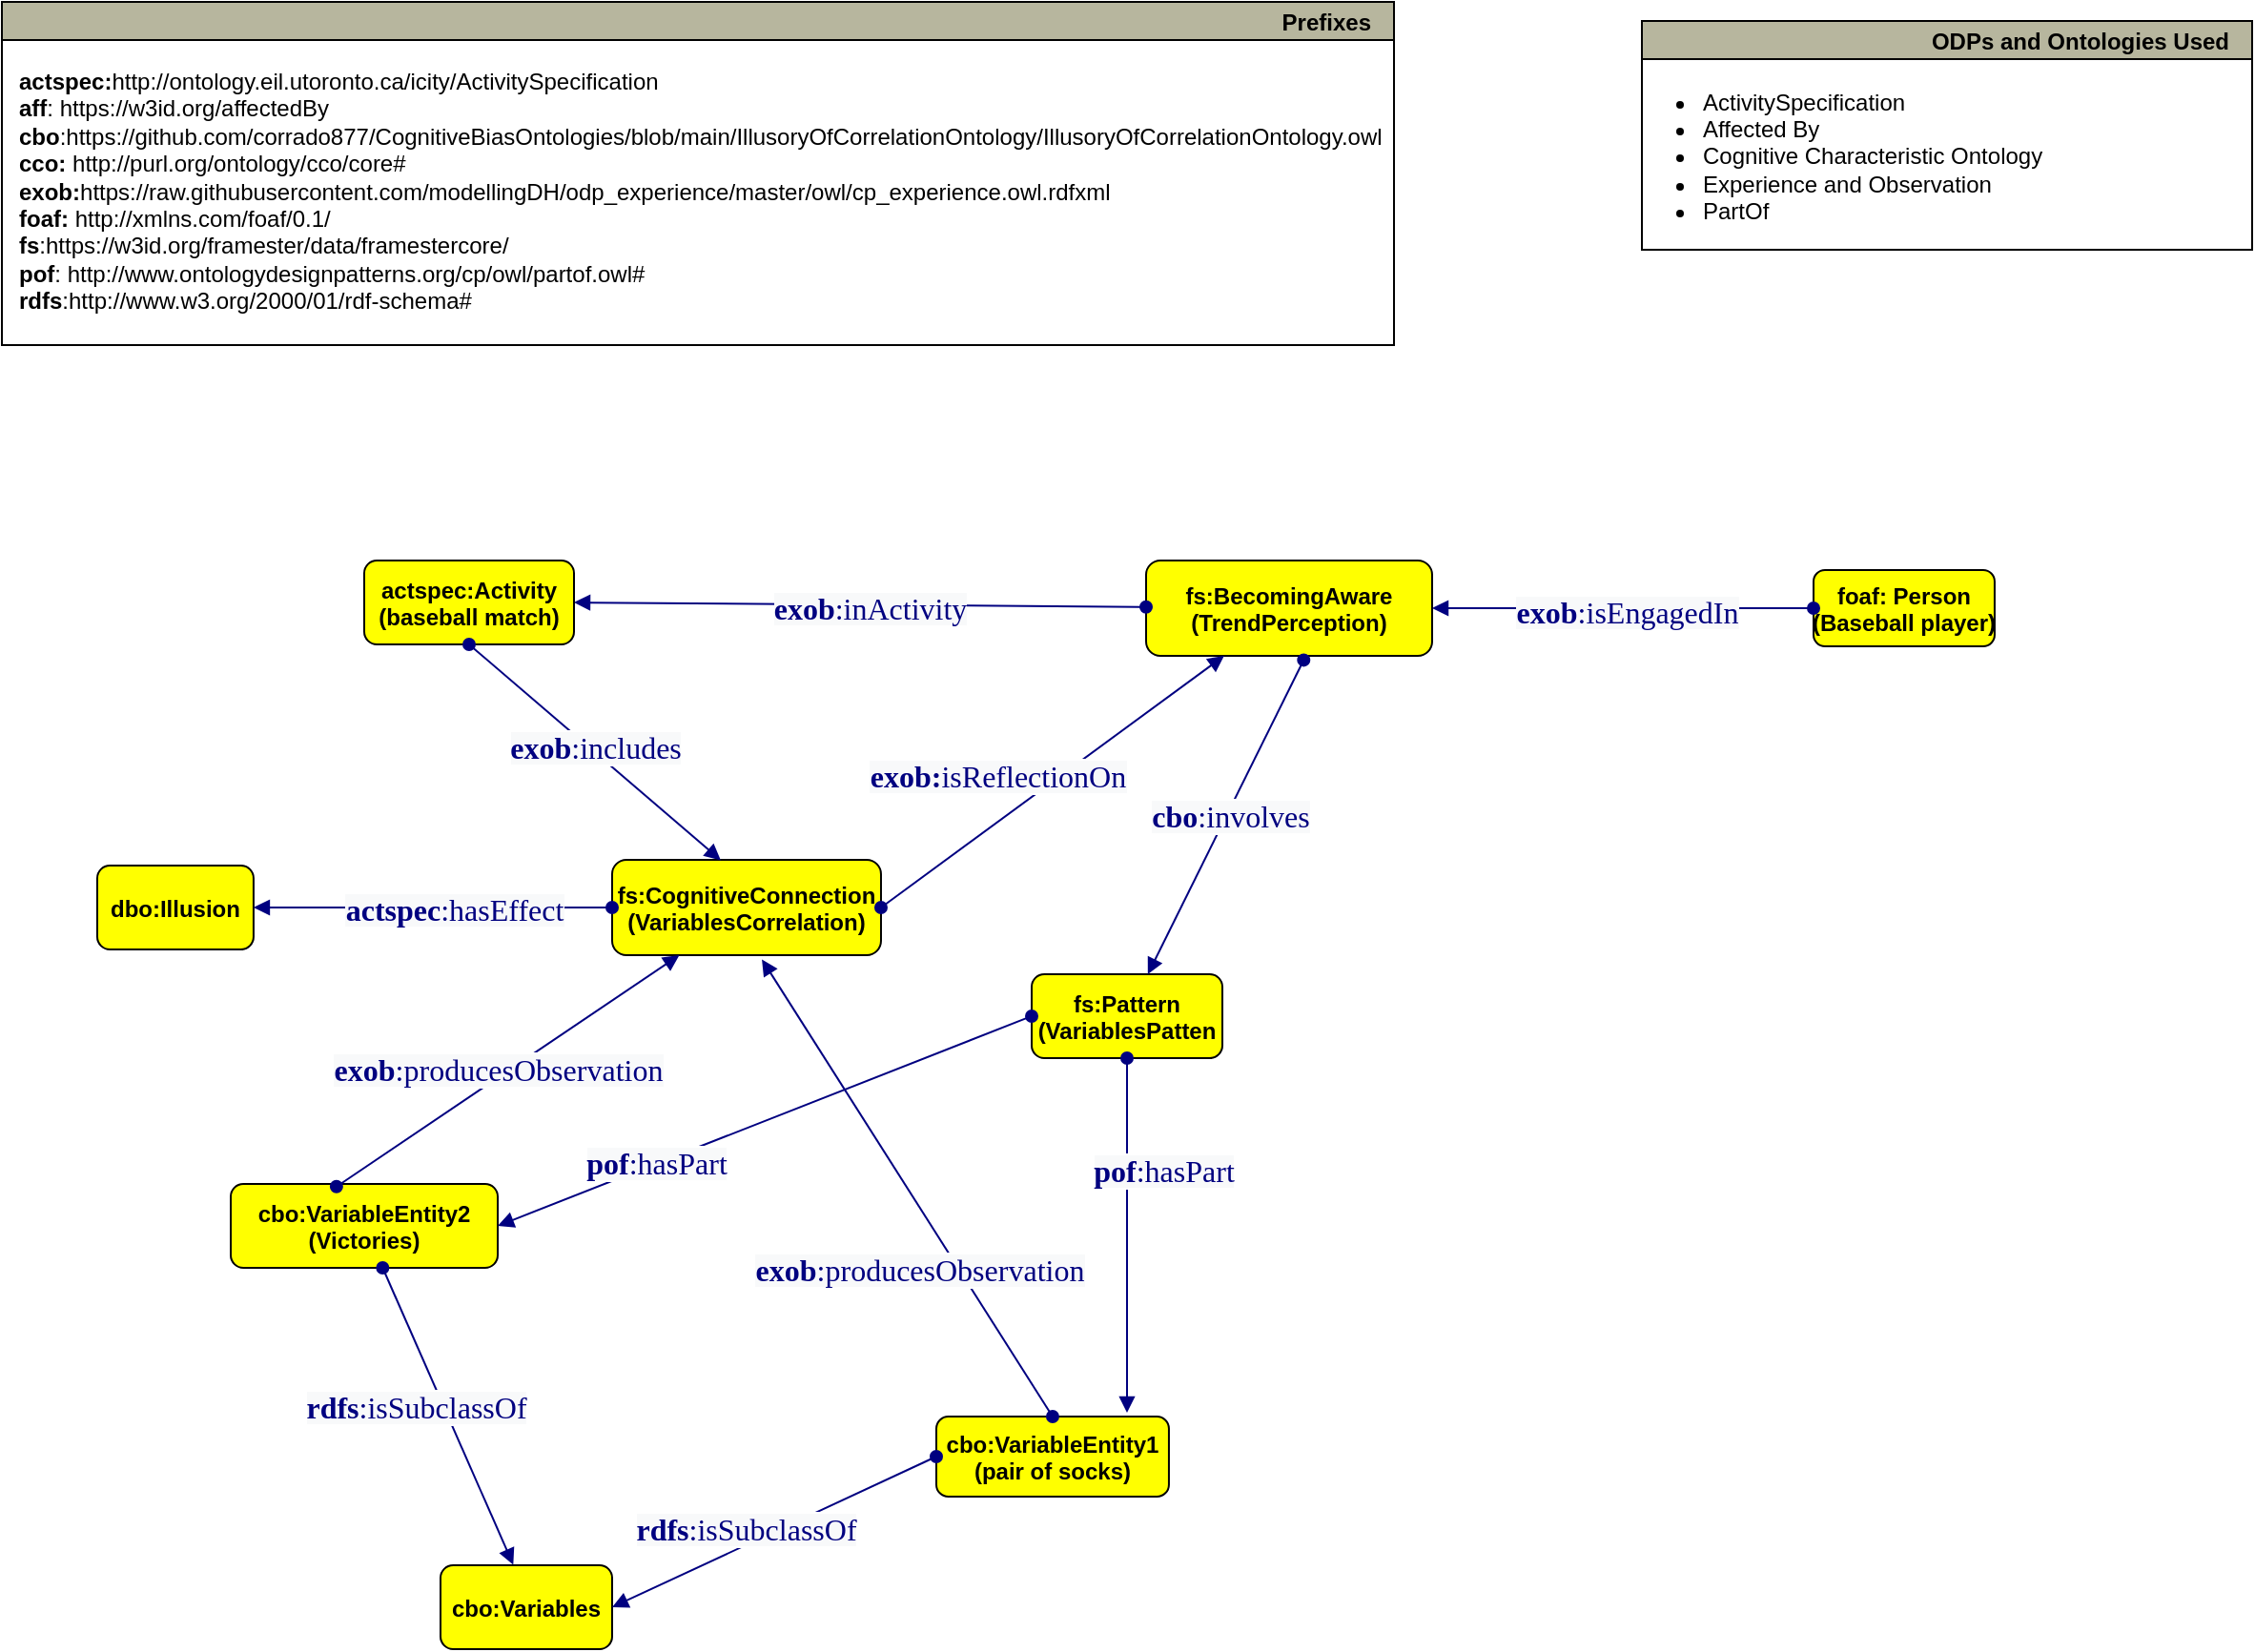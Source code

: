 <mxfile version="23.1.7" type="device">
  <diagram id="TT8WWTOxTNUSlIMXdxdx" name="Page-1">
    <mxGraphModel dx="1841" dy="1715" grid="1" gridSize="10" guides="1" tooltips="1" connect="1" arrows="1" fold="1" page="1" pageScale="1" pageWidth="827" pageHeight="1169" math="0" shadow="0">
      <root>
        <mxCell id="0" />
        <mxCell id="1" parent="0" />
        <mxCell id="SKrHwn_6_twiPewyShYr-1" value="foaf: Person&#xa;(Baseball player)" style="graphMlID=n4;shape=rect;rounded=1;arcsize=30;fillColor=#ffff00;strokeColor=#000000;strokeWidth=1.0;fontStyle=1" parent="1" vertex="1">
          <mxGeometry x="630" y="128" width="94.97" height="40" as="geometry" />
        </mxCell>
        <mxCell id="68QGnL6lObhzxrOEoNof-1" value="" style="graphMlID=e0;rounded=0;endArrow=block;strokeColor=#000080;strokeWidth=1.0;startArrow=oval;startFill=1;endFill=1;exitX=0;exitY=0.5;exitDx=0;exitDy=0;entryX=1;entryY=0.5;entryDx=0;entryDy=0;" parent="1" source="SKrHwn_6_twiPewyShYr-1" target="RSyCqdyMON4DzPg3mdLE-1" edge="1">
          <mxGeometry relative="1" as="geometry">
            <mxPoint x="500" y="100" as="sourcePoint" />
            <mxPoint x="430" y="160" as="targetPoint" />
          </mxGeometry>
        </mxCell>
        <mxCell id="68QGnL6lObhzxrOEoNof-2" value="&lt;span style=&quot;color: rgb(0 , 0 , 128) ; font-family: &amp;quot;dialog&amp;quot; ; font-size: 16px ; background-color: rgb(248 , 249 , 250)&quot;&gt;&lt;b&gt;exob&lt;/b&gt;:isEngagedIn&lt;/span&gt;" style="text;html=1;align=center;verticalAlign=middle;resizable=0;points=[];labelBackgroundColor=#ffffff;" parent="68QGnL6lObhzxrOEoNof-1" vertex="1" connectable="0">
          <mxGeometry x="-0.017" y="2" relative="1" as="geometry">
            <mxPoint as="offset" />
          </mxGeometry>
        </mxCell>
        <mxCell id="RSyCqdyMON4DzPg3mdLE-1" value="fs:BecomingAware&#xa;(TrendPerception)" style="graphMlID=n4;shape=rect;rounded=1;arcsize=30;fillColor=#ffff00;strokeColor=#000000;strokeWidth=1.0;fontStyle=1" parent="1" vertex="1">
          <mxGeometry x="280" y="123" width="150" height="50" as="geometry" />
        </mxCell>
        <mxCell id="4798ugVQR6CEGWnT5jVD-1" value="" style="graphMlID=e0;rounded=0;endArrow=block;strokeColor=#000080;strokeWidth=1.0;startArrow=oval;startFill=1;endFill=1;entryX=1;entryY=0.5;entryDx=0;entryDy=0;" parent="1" source="RSyCqdyMON4DzPg3mdLE-1" target="cGCSp1flGnfeDs-r0S0j-1" edge="1">
          <mxGeometry relative="1" as="geometry">
            <mxPoint x="90" y="120" as="sourcePoint" />
            <mxPoint x="-10" y="148" as="targetPoint" />
          </mxGeometry>
        </mxCell>
        <mxCell id="4798ugVQR6CEGWnT5jVD-2" value="&lt;span style=&quot;color: rgb(0 , 0 , 128) ; font-family: &amp;quot;dialog&amp;quot; ; font-size: 16px ; background-color: rgb(248 , 249 , 250)&quot;&gt;&lt;b&gt;exob&lt;/b&gt;:inActivity&lt;/span&gt;" style="text;html=1;align=center;verticalAlign=middle;resizable=0;points=[];labelBackgroundColor=#ffffff;rotation=0;" parent="4798ugVQR6CEGWnT5jVD-1" vertex="1" connectable="0">
          <mxGeometry x="-0.017" y="2" relative="1" as="geometry">
            <mxPoint x="2" as="offset" />
          </mxGeometry>
        </mxCell>
        <mxCell id="cGCSp1flGnfeDs-r0S0j-1" value="actspec:Activity&#xa;(baseball match)" style="graphMlID=n4;shape=rect;rounded=1;arcsize=30;fillColor=#ffff00;strokeColor=#000000;strokeWidth=1.0;fontStyle=1" parent="1" vertex="1">
          <mxGeometry x="-130" y="123" width="110" height="44" as="geometry" />
        </mxCell>
        <mxCell id="0dysBMGijNRupvYEnad4-1" value="fs:Pattern&#xa;(VariablesPatten" style="graphMlID=n4;shape=rect;rounded=1;arcsize=30;fillColor=#ffff00;strokeColor=#000000;strokeWidth=1.0;fontStyle=1" parent="1" vertex="1">
          <mxGeometry x="220" y="340" width="100" height="44" as="geometry" />
        </mxCell>
        <mxCell id="0dysBMGijNRupvYEnad4-3" value="" style="graphMlID=e0;rounded=0;endArrow=block;strokeColor=#000080;strokeWidth=1.0;startArrow=oval;startFill=1;endFill=1;exitX=0.551;exitY=1.044;exitDx=0;exitDy=0;exitPerimeter=0;" parent="1" source="RSyCqdyMON4DzPg3mdLE-1" target="0dysBMGijNRupvYEnad4-1" edge="1">
          <mxGeometry relative="1" as="geometry">
            <mxPoint x="-50" y="300.082" as="sourcePoint" />
            <mxPoint x="101" y="300" as="targetPoint" />
          </mxGeometry>
        </mxCell>
        <mxCell id="0dysBMGijNRupvYEnad4-4" value="&lt;span style=&quot;color: rgb(0 , 0 , 128) ; font-family: &amp;quot;dialog&amp;quot; ; font-size: 16px ; background-color: rgb(248 , 249 , 250)&quot;&gt;&lt;b&gt;cbo&lt;/b&gt;:involves&lt;/span&gt;" style="text;html=1;align=center;verticalAlign=middle;resizable=0;points=[];labelBackgroundColor=#ffffff;" parent="0dysBMGijNRupvYEnad4-3" vertex="1" connectable="0">
          <mxGeometry x="-0.017" y="2" relative="1" as="geometry">
            <mxPoint as="offset" />
          </mxGeometry>
        </mxCell>
        <mxCell id="Nfzc0pXYAsq9ZPCf8oNW-1" value="cbo:VariableEntity2&#xa;(Victories)" style="graphMlID=n4;shape=rect;rounded=1;arcsize=30;fillColor=#ffff00;strokeColor=#000000;strokeWidth=1.0;fontStyle=1" parent="1" vertex="1">
          <mxGeometry x="-200" y="450" width="140" height="44" as="geometry" />
        </mxCell>
        <mxCell id="PaXvCF6I9jZfVOhks1jT-1" value="cbo:VariableEntity1&#xa;(pair of socks)" style="graphMlID=n4;shape=rect;rounded=1;arcsize=30;fillColor=#ffff00;strokeColor=#000000;strokeWidth=1.0;fontStyle=1" parent="1" vertex="1">
          <mxGeometry x="170" y="572" width="121.97" height="42" as="geometry" />
        </mxCell>
        <mxCell id="5BQml85dscBmbz3Mg7MK-1" value="cbo:Variables" style="graphMlID=n4;shape=rect;rounded=1;arcsize=30;fillColor=#ffff00;strokeColor=#000000;strokeWidth=1.0;fontStyle=1" parent="1" vertex="1">
          <mxGeometry x="-90" y="650" width="90" height="44" as="geometry" />
        </mxCell>
        <mxCell id="r5BaJk7cRrCO1Sx6e4Hi-1" value="fs:CognitiveConnection&#xa;(VariablesCorrelation)" style="graphMlID=n4;shape=rect;rounded=1;arcsize=30;fillColor=#ffff00;strokeColor=#000000;strokeWidth=1.0;fontStyle=1" parent="1" vertex="1">
          <mxGeometry x="-1.776e-15" y="280" width="140.99" height="50" as="geometry" />
        </mxCell>
        <mxCell id="5zVd2lZ5E0JLYklkrZC7-1" value="dbo:Illusion" style="graphMlID=n4;shape=rect;rounded=1;arcsize=30;fillColor=#ffff00;strokeColor=#000000;strokeWidth=1.0;fontStyle=1" parent="1" vertex="1">
          <mxGeometry x="-270" y="283" width="81.968" height="44" as="geometry" />
        </mxCell>
        <mxCell id="fdhvtoYpFGsnpXYKr_OA-1" value="" style="graphMlID=e0;rounded=0;endArrow=block;strokeColor=#000080;strokeWidth=1.0;startArrow=oval;startFill=1;endFill=1;exitX=1;exitY=0.5;exitDx=0;exitDy=0;" parent="1" source="r5BaJk7cRrCO1Sx6e4Hi-1" target="RSyCqdyMON4DzPg3mdLE-1" edge="1">
          <mxGeometry relative="1" as="geometry">
            <mxPoint x="10" y="420" as="sourcePoint" />
            <mxPoint x="213" y="247" as="targetPoint" />
          </mxGeometry>
        </mxCell>
        <mxCell id="fdhvtoYpFGsnpXYKr_OA-2" value="&lt;span style=&quot;color: rgb(0 , 0 , 128) ; font-family: &amp;quot;dialog&amp;quot; ; font-size: 16px ; background-color: rgb(248 , 249 , 250)&quot;&gt;&lt;b&gt;exob:&lt;/b&gt;isReflectionOn&lt;/span&gt;" style="text;html=1;align=center;verticalAlign=middle;resizable=0;points=[];labelBackgroundColor=#ffffff;" parent="fdhvtoYpFGsnpXYKr_OA-1" vertex="1" connectable="0">
          <mxGeometry x="-0.017" y="2" relative="1" as="geometry">
            <mxPoint x="-26" y="-3" as="offset" />
          </mxGeometry>
        </mxCell>
        <mxCell id="IVDwkpUoPfl4zHWqHd1Y-1" value="" style="graphMlID=e0;rounded=0;endArrow=block;strokeColor=#000080;strokeWidth=1.0;startArrow=oval;startFill=1;endFill=1;exitX=0;exitY=0.5;exitDx=0;exitDy=0;entryX=1;entryY=0.5;entryDx=0;entryDy=0;" parent="1" source="r5BaJk7cRrCO1Sx6e4Hi-1" target="5zVd2lZ5E0JLYklkrZC7-1" edge="1">
          <mxGeometry relative="1" as="geometry">
            <mxPoint x="-40" y="370" as="sourcePoint" />
            <mxPoint x="107" y="391" as="targetPoint" />
          </mxGeometry>
        </mxCell>
        <mxCell id="IVDwkpUoPfl4zHWqHd1Y-2" value="&lt;span style=&quot;color: rgb(0 , 0 , 128) ; font-family: &amp;quot;dialog&amp;quot; ; font-size: 16px ; background-color: rgb(248 , 249 , 250)&quot;&gt;&lt;b&gt;actspec&lt;/b&gt;:hasEffect&lt;/span&gt;" style="text;html=1;align=center;verticalAlign=middle;resizable=0;points=[];labelBackgroundColor=#ffffff;" parent="IVDwkpUoPfl4zHWqHd1Y-1" vertex="1" connectable="0">
          <mxGeometry x="-0.017" y="2" relative="1" as="geometry">
            <mxPoint x="9" y="-1" as="offset" />
          </mxGeometry>
        </mxCell>
        <mxCell id="nUIWDEqcpl7onQj3Z09r-1" value="" style="graphMlID=e0;rounded=0;endArrow=block;strokeColor=#000080;strokeWidth=1.0;startArrow=oval;startFill=1;endFill=1;exitX=0.5;exitY=1;exitDx=0;exitDy=0;entryX=0.404;entryY=0.004;entryDx=0;entryDy=0;entryPerimeter=0;" parent="1" source="cGCSp1flGnfeDs-r0S0j-1" target="r5BaJk7cRrCO1Sx6e4Hi-1" edge="1">
          <mxGeometry relative="1" as="geometry">
            <mxPoint x="-240" y="180" as="sourcePoint" />
            <mxPoint x="57" y="394" as="targetPoint" />
          </mxGeometry>
        </mxCell>
        <mxCell id="nUIWDEqcpl7onQj3Z09r-2" value="&lt;font face=&quot;dialog&quot; color=&quot;#000080&quot;&gt;&lt;span style=&quot;font-size: 16px; background-color: rgb(248, 249, 250);&quot;&gt;&lt;b&gt;exob&lt;/b&gt;:includes&lt;/span&gt;&lt;/font&gt;" style="text;html=1;align=center;verticalAlign=middle;resizable=0;points=[];labelBackgroundColor=#ffffff;" parent="nUIWDEqcpl7onQj3Z09r-1" vertex="1" connectable="0">
          <mxGeometry x="-0.017" y="2" relative="1" as="geometry">
            <mxPoint as="offset" />
          </mxGeometry>
        </mxCell>
        <mxCell id="N8_dEedzuJTawHIxHsca-1" value="" style="graphMlID=e0;rounded=0;endArrow=block;strokeColor=#000080;strokeWidth=1.0;startArrow=oval;startFill=1;endFill=1;exitX=0;exitY=0.5;exitDx=0;exitDy=0;entryX=1;entryY=0.5;entryDx=0;entryDy=0;" parent="1" source="0dysBMGijNRupvYEnad4-1" target="Nfzc0pXYAsq9ZPCf8oNW-1" edge="1">
          <mxGeometry relative="1" as="geometry">
            <mxPoint x="87" y="638" as="sourcePoint" />
            <mxPoint x="-120" y="430" as="targetPoint" />
          </mxGeometry>
        </mxCell>
        <mxCell id="N8_dEedzuJTawHIxHsca-2" value="&lt;span style=&quot;color: rgb(0 , 0 , 128) ; font-family: &amp;quot;dialog&amp;quot; ; font-size: 16px ; background-color: rgb(248 , 249 , 250)&quot;&gt;&lt;b&gt;pof&lt;/b&gt;:hasPart&lt;/span&gt;" style="text;html=1;align=center;verticalAlign=middle;resizable=0;points=[];labelBackgroundColor=#ffffff;" parent="N8_dEedzuJTawHIxHsca-1" vertex="1" connectable="0">
          <mxGeometry x="-0.017" y="2" relative="1" as="geometry">
            <mxPoint x="-60" y="21" as="offset" />
          </mxGeometry>
        </mxCell>
        <mxCell id="N8_dEedzuJTawHIxHsca-3" value="" style="graphMlID=e0;rounded=0;endArrow=block;strokeColor=#000080;strokeWidth=1.0;startArrow=oval;startFill=1;endFill=1;exitX=0.5;exitY=1;exitDx=0;exitDy=0;" parent="1" source="0dysBMGijNRupvYEnad4-1" edge="1">
          <mxGeometry relative="1" as="geometry">
            <mxPoint x="550" y="738" as="sourcePoint" />
            <mxPoint x="270" y="570" as="targetPoint" />
          </mxGeometry>
        </mxCell>
        <mxCell id="N8_dEedzuJTawHIxHsca-4" value="&lt;span style=&quot;color: rgb(0 , 0 , 128) ; font-family: &amp;quot;dialog&amp;quot; ; font-size: 16px ; background-color: rgb(248 , 249 , 250)&quot;&gt;&lt;b&gt;pof&lt;/b&gt;:hasPart&lt;/span&gt;" style="text;html=1;align=center;verticalAlign=middle;resizable=0;points=[];labelBackgroundColor=#ffffff;" parent="N8_dEedzuJTawHIxHsca-3" vertex="1" connectable="0">
          <mxGeometry x="-0.017" y="2" relative="1" as="geometry">
            <mxPoint x="17" y="-33" as="offset" />
          </mxGeometry>
        </mxCell>
        <mxCell id="xXYNyH8PM82zc2_0ryIh-1" value="" style="graphMlID=e0;rounded=0;endArrow=block;strokeColor=#000080;strokeWidth=1.0;startArrow=oval;startFill=1;endFill=1;entryX=0.557;entryY=1.044;entryDx=0;entryDy=0;exitX=0.5;exitY=0;exitDx=0;exitDy=0;entryPerimeter=0;" parent="1" source="PaXvCF6I9jZfVOhks1jT-1" target="r5BaJk7cRrCO1Sx6e4Hi-1" edge="1">
          <mxGeometry relative="1" as="geometry">
            <mxPoint x="380" y="590" as="sourcePoint" />
            <mxPoint x="250" y="452" as="targetPoint" />
          </mxGeometry>
        </mxCell>
        <mxCell id="xXYNyH8PM82zc2_0ryIh-2" value="&lt;span style=&quot;color: rgb(0 , 0 , 128) ; font-family: &amp;quot;dialog&amp;quot; ; font-size: 16px ; background-color: rgb(248 , 249 , 250)&quot;&gt;&lt;b&gt;exob&lt;/b&gt;:producesObservation&lt;/span&gt;" style="text;html=1;align=center;verticalAlign=middle;resizable=0;points=[];labelBackgroundColor=#ffffff;" parent="xXYNyH8PM82zc2_0ryIh-1" vertex="1" connectable="0">
          <mxGeometry x="-0.017" y="2" relative="1" as="geometry">
            <mxPoint x="6" y="39" as="offset" />
          </mxGeometry>
        </mxCell>
        <mxCell id="xXYNyH8PM82zc2_0ryIh-3" value="" style="graphMlID=e0;rounded=0;endArrow=block;strokeColor=#000080;strokeWidth=1.0;startArrow=oval;startFill=1;endFill=1;entryX=0.25;entryY=1;entryDx=0;entryDy=0;exitX=0.396;exitY=0.032;exitDx=0;exitDy=0;exitPerimeter=0;" parent="1" source="Nfzc0pXYAsq9ZPCf8oNW-1" target="r5BaJk7cRrCO1Sx6e4Hi-1" edge="1">
          <mxGeometry relative="1" as="geometry">
            <mxPoint x="-240" y="668" as="sourcePoint" />
            <mxPoint x="-370" y="530" as="targetPoint" />
          </mxGeometry>
        </mxCell>
        <mxCell id="xXYNyH8PM82zc2_0ryIh-4" value="&lt;span style=&quot;color: rgb(0 , 0 , 128) ; font-family: &amp;quot;dialog&amp;quot; ; font-size: 16px ; background-color: rgb(248 , 249 , 250)&quot;&gt;&lt;b&gt;exob&lt;/b&gt;:producesObservation&lt;/span&gt;" style="text;html=1;align=center;verticalAlign=middle;resizable=0;points=[];labelBackgroundColor=#ffffff;" parent="xXYNyH8PM82zc2_0ryIh-3" vertex="1" connectable="0">
          <mxGeometry x="-0.017" y="2" relative="1" as="geometry">
            <mxPoint x="-3" as="offset" />
          </mxGeometry>
        </mxCell>
        <mxCell id="gFf9Clijs_YTwqMRUAkc-1" value="" style="graphMlID=e0;rounded=0;endArrow=block;strokeColor=#000080;strokeWidth=1.0;startArrow=oval;startFill=1;endFill=1;entryX=1;entryY=0.5;entryDx=0;entryDy=0;exitX=0;exitY=0.5;exitDx=0;exitDy=0;" parent="1" source="PaXvCF6I9jZfVOhks1jT-1" target="5BQml85dscBmbz3Mg7MK-1" edge="1">
          <mxGeometry relative="1" as="geometry">
            <mxPoint x="-170" y="610" as="sourcePoint" />
            <mxPoint x="-327" y="787" as="targetPoint" />
          </mxGeometry>
        </mxCell>
        <mxCell id="gFf9Clijs_YTwqMRUAkc-2" value="&lt;span style=&quot;color: rgb(0 , 0 , 128) ; font-family: &amp;quot;dialog&amp;quot; ; font-size: 16px ; background-color: rgb(248 , 249 , 250)&quot;&gt;&lt;b&gt;rdfs&lt;/b&gt;:isSubclassOf&lt;/span&gt;" style="text;html=1;align=center;verticalAlign=middle;resizable=0;points=[];labelBackgroundColor=#ffffff;" parent="gFf9Clijs_YTwqMRUAkc-1" vertex="1" connectable="0">
          <mxGeometry x="-0.017" y="2" relative="1" as="geometry">
            <mxPoint x="-18" y="-3" as="offset" />
          </mxGeometry>
        </mxCell>
        <mxCell id="gFf9Clijs_YTwqMRUAkc-3" value="" style="graphMlID=e0;rounded=0;endArrow=block;strokeColor=#000080;strokeWidth=1.0;startArrow=oval;startFill=1;endFill=1;entryX=0.424;entryY=-0.005;entryDx=0;entryDy=0;entryPerimeter=0;" parent="1" source="Nfzc0pXYAsq9ZPCf8oNW-1" target="5BQml85dscBmbz3Mg7MK-1" edge="1">
          <mxGeometry relative="1" as="geometry">
            <mxPoint x="-300" y="560" as="sourcePoint" />
            <mxPoint x="-457" y="737" as="targetPoint" />
          </mxGeometry>
        </mxCell>
        <mxCell id="gFf9Clijs_YTwqMRUAkc-4" value="&lt;span style=&quot;color: rgb(0 , 0 , 128) ; font-family: &amp;quot;dialog&amp;quot; ; font-size: 16px ; background-color: rgb(248 , 249 , 250)&quot;&gt;&lt;b&gt;rdfs&lt;/b&gt;:isSubclassOf&lt;/span&gt;" style="text;html=1;align=center;verticalAlign=middle;resizable=0;points=[];labelBackgroundColor=#ffffff;" parent="gFf9Clijs_YTwqMRUAkc-3" vertex="1" connectable="0">
          <mxGeometry x="-0.017" y="2" relative="1" as="geometry">
            <mxPoint x="-18" y="-3" as="offset" />
          </mxGeometry>
        </mxCell>
        <mxCell id="OTY550xhVwq2-4uswx8X-1" value="Prefixes" style="graphMlID=n0;shape=swimlane;startSize=20;fillColor=#b7b69e;strokeColor=#000000;strokeWidth=1.0;align=right;spacingRight=10;fontStyle=1" parent="1" vertex="1">
          <mxGeometry x="-320" y="-170" width="730" height="180" as="geometry">
            <mxRectangle x="-550" y="110" width="100" height="30" as="alternateBounds" />
          </mxGeometry>
        </mxCell>
        <UserObject label="&lt;b style=&quot;border-color: var(--border-color);&quot;&gt;actspec:&lt;/b&gt;&lt;span style=&quot;border-color: var(--border-color);&quot;&gt;http://ontology.eil.utoronto.ca/icity/ActivitySpecification&lt;br&gt;&lt;b&gt;aff&lt;/b&gt;&lt;/span&gt;:&amp;nbsp;https://w3id.org/affectedBy&lt;br&gt;&lt;b&gt;cbo&lt;/b&gt;:https://github.com/corrado877/CognitiveBiasOntologies/blob/main/IllusoryOfCorrelationOntology/IllusoryOfCorrelationOntology.owl&lt;br&gt;&lt;b style=&quot;border-color: var(--border-color);&quot;&gt;cco:&amp;nbsp;&lt;/b&gt;http://purl.org/ontology/cco/core#&lt;br&gt;&lt;b&gt;exob:&lt;/b&gt;https://raw.githubusercontent.com/modellingDH/odp_experience/master/owl/cp_experience.owl.rdfxml&lt;br&gt;&lt;b style=&quot;border-color: var(--border-color);&quot;&gt;foaf:&amp;nbsp;&lt;/b&gt;&lt;span style=&quot;border-color: var(--border-color); background-color: initial;&quot;&gt;http://xmlns.com/foaf/0.1/&lt;br&gt;&lt;b style=&quot;border-color: var(--border-color);&quot;&gt;fs&lt;/b&gt;:https://w3id.org/framester/data/framestercore/&lt;br&gt;&lt;/span&gt;&lt;b style=&quot;border-color: var(--border-color);&quot;&gt;pof&lt;/b&gt;:&amp;nbsp;&lt;span style=&quot;border-color: var(--border-color); background-color: initial;&quot;&gt;http://www.ontologydesignpatterns.org/cp/owl/partof.owl#&lt;/span&gt;&lt;br&gt;&lt;b&gt;rdfs&lt;/b&gt;:http://www.w3.org/2000/01/rdf-schema#" link="http://www.w3.org/2000/01/rdf-schema#" id="OTY550xhVwq2-4uswx8X-2">
          <mxCell style="text;whiteSpace=wrap;html=1;" parent="OTY550xhVwq2-4uswx8X-1" vertex="1">
            <mxGeometry x="7.48" y="27.5" width="640" height="170" as="geometry" />
          </mxCell>
        </UserObject>
        <mxCell id="NmjNTOWCWf52FdYZ6F1o-1" value="ODPs and Ontologies Used" style="graphMlID=n0;shape=swimlane;startSize=20;fillColor=#b7b69e;strokeColor=#000000;strokeWidth=1.0;align=right;spacingRight=10;fontStyle=1" parent="1" vertex="1">
          <mxGeometry x="540" y="-160" width="320" height="120" as="geometry" />
        </mxCell>
        <mxCell id="NmjNTOWCWf52FdYZ6F1o-2" value="&lt;ul&gt;&lt;li style=&quot;border-color: var(--border-color);&quot;&gt;ActivitySpecification&lt;/li&gt;&lt;li&gt;Affected By&lt;/li&gt;&lt;li style=&quot;border-color: var(--border-color);&quot;&gt;Cognitive Characteristic Ontology&lt;/li&gt;&lt;li style=&quot;border-color: var(--border-color);&quot;&gt;Experience and Observation&lt;/li&gt;&lt;li&gt;PartOf&lt;/li&gt;&lt;/ul&gt;" style="text;html=1;strokeColor=none;fillColor=none;align=left;verticalAlign=middle;whiteSpace=wrap;rounded=0;" parent="NmjNTOWCWf52FdYZ6F1o-1" vertex="1">
          <mxGeometry x="-10" width="270" height="142" as="geometry" />
        </mxCell>
      </root>
    </mxGraphModel>
  </diagram>
</mxfile>
